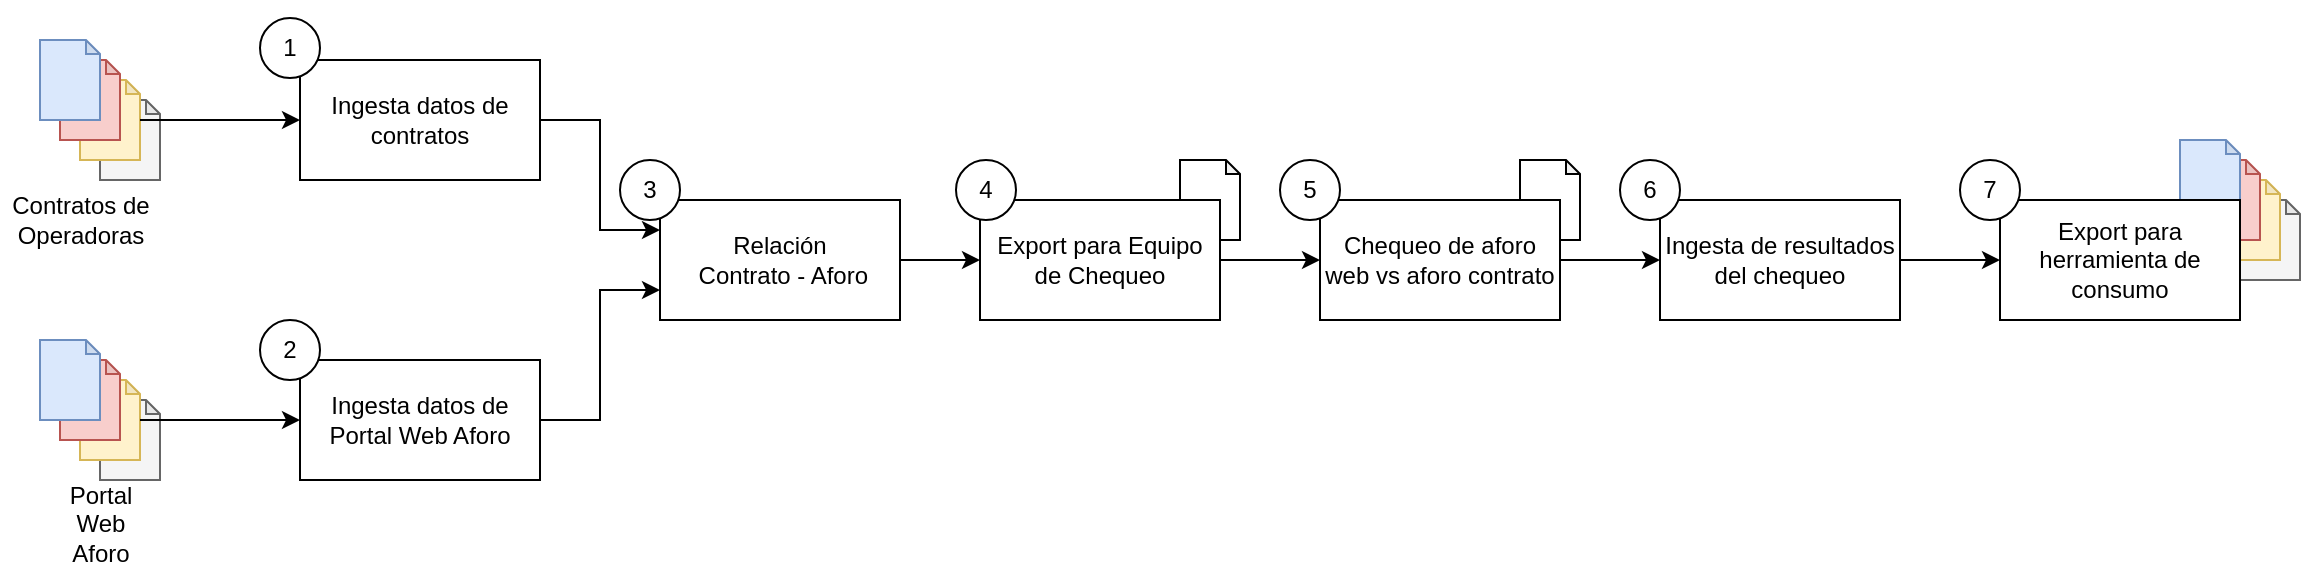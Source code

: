 <mxfile version="13.7.1" type="github">
  <diagram id="ohaQ7qDDl_xORS5_dp5l" name="Page-1">
    <mxGraphModel dx="1038" dy="548" grid="1" gridSize="10" guides="1" tooltips="1" connect="1" arrows="1" fold="1" page="1" pageScale="1" pageWidth="827" pageHeight="1169" math="0" shadow="0">
      <root>
        <mxCell id="0" />
        <mxCell id="1" parent="0" />
        <mxCell id="7UloZuV9Fithq9nVTwPY-65" value="" style="group" vertex="1" connectable="0" parent="1">
          <mxGeometry x="1130" y="170" width="60" height="70" as="geometry" />
        </mxCell>
        <mxCell id="7UloZuV9Fithq9nVTwPY-66" value="" style="shape=note;whiteSpace=wrap;html=1;backgroundOutline=1;darkOpacity=0.05;size=7;fillColor=#f5f5f5;strokeColor=#666666;fontColor=#333333;" vertex="1" parent="7UloZuV9Fithq9nVTwPY-65">
          <mxGeometry x="30" y="30" width="30" height="40" as="geometry" />
        </mxCell>
        <mxCell id="7UloZuV9Fithq9nVTwPY-67" value="" style="shape=note;whiteSpace=wrap;html=1;backgroundOutline=1;darkOpacity=0.05;size=7;fillColor=#fff2cc;strokeColor=#d6b656;" vertex="1" parent="7UloZuV9Fithq9nVTwPY-65">
          <mxGeometry x="20" y="20" width="30" height="40" as="geometry" />
        </mxCell>
        <mxCell id="7UloZuV9Fithq9nVTwPY-68" value="" style="shape=note;whiteSpace=wrap;html=1;backgroundOutline=1;darkOpacity=0.05;size=7;fillColor=#f8cecc;strokeColor=#b85450;" vertex="1" parent="7UloZuV9Fithq9nVTwPY-65">
          <mxGeometry x="10" y="10" width="30" height="40" as="geometry" />
        </mxCell>
        <mxCell id="7UloZuV9Fithq9nVTwPY-69" value="" style="shape=note;whiteSpace=wrap;html=1;backgroundOutline=1;darkOpacity=0.05;size=7;fillColor=#dae8fc;strokeColor=#6c8ebf;" vertex="1" parent="7UloZuV9Fithq9nVTwPY-65">
          <mxGeometry width="30" height="40" as="geometry" />
        </mxCell>
        <mxCell id="7UloZuV9Fithq9nVTwPY-35" value="" style="shape=note;whiteSpace=wrap;html=1;backgroundOutline=1;darkOpacity=0.05;size=7;" vertex="1" parent="1">
          <mxGeometry x="800" y="180" width="30" height="40" as="geometry" />
        </mxCell>
        <mxCell id="7UloZuV9Fithq9nVTwPY-33" value="" style="shape=note;whiteSpace=wrap;html=1;backgroundOutline=1;darkOpacity=0.05;size=7;" vertex="1" parent="1">
          <mxGeometry x="630" y="180" width="30" height="40" as="geometry" />
        </mxCell>
        <mxCell id="7UloZuV9Fithq9nVTwPY-9" value="" style="group" vertex="1" connectable="0" parent="1">
          <mxGeometry x="60" y="120" width="60" height="70" as="geometry" />
        </mxCell>
        <mxCell id="7UloZuV9Fithq9nVTwPY-4" value="" style="shape=note;whiteSpace=wrap;html=1;backgroundOutline=1;darkOpacity=0.05;size=7;fillColor=#f5f5f5;strokeColor=#666666;fontColor=#333333;" vertex="1" parent="7UloZuV9Fithq9nVTwPY-9">
          <mxGeometry x="30" y="30" width="30" height="40" as="geometry" />
        </mxCell>
        <mxCell id="7UloZuV9Fithq9nVTwPY-5" value="" style="shape=note;whiteSpace=wrap;html=1;backgroundOutline=1;darkOpacity=0.05;size=7;fillColor=#fff2cc;strokeColor=#d6b656;" vertex="1" parent="7UloZuV9Fithq9nVTwPY-9">
          <mxGeometry x="20" y="20" width="30" height="40" as="geometry" />
        </mxCell>
        <mxCell id="7UloZuV9Fithq9nVTwPY-6" value="" style="shape=note;whiteSpace=wrap;html=1;backgroundOutline=1;darkOpacity=0.05;size=7;fillColor=#f8cecc;strokeColor=#b85450;" vertex="1" parent="7UloZuV9Fithq9nVTwPY-9">
          <mxGeometry x="10" y="10" width="30" height="40" as="geometry" />
        </mxCell>
        <mxCell id="7UloZuV9Fithq9nVTwPY-7" value="" style="shape=note;whiteSpace=wrap;html=1;backgroundOutline=1;darkOpacity=0.05;size=7;fillColor=#dae8fc;strokeColor=#6c8ebf;" vertex="1" parent="7UloZuV9Fithq9nVTwPY-9">
          <mxGeometry width="30" height="40" as="geometry" />
        </mxCell>
        <mxCell id="7UloZuV9Fithq9nVTwPY-21" value="Portal&lt;br&gt;Web&lt;br&gt;Aforo" style="text;html=1;align=center;verticalAlign=middle;resizable=0;points=[];autosize=1;" vertex="1" parent="1">
          <mxGeometry x="65" y="337" width="50" height="50" as="geometry" />
        </mxCell>
        <mxCell id="7UloZuV9Fithq9nVTwPY-29" style="edgeStyle=orthogonalEdgeStyle;rounded=0;orthogonalLoop=1;jettySize=auto;html=1;exitX=1;exitY=0.5;exitDx=0;exitDy=0;entryX=0;entryY=0.25;entryDx=0;entryDy=0;" edge="1" parent="1" source="7UloZuV9Fithq9nVTwPY-22" target="7UloZuV9Fithq9nVTwPY-24">
          <mxGeometry relative="1" as="geometry" />
        </mxCell>
        <mxCell id="7UloZuV9Fithq9nVTwPY-22" value="Ingesta datos de contratos" style="rounded=0;whiteSpace=wrap;html=1;" vertex="1" parent="1">
          <mxGeometry x="190" y="130" width="120" height="60" as="geometry" />
        </mxCell>
        <mxCell id="7UloZuV9Fithq9nVTwPY-30" style="edgeStyle=orthogonalEdgeStyle;rounded=0;orthogonalLoop=1;jettySize=auto;html=1;exitX=1;exitY=0.5;exitDx=0;exitDy=0;entryX=0;entryY=0.75;entryDx=0;entryDy=0;" edge="1" parent="1" source="7UloZuV9Fithq9nVTwPY-23" target="7UloZuV9Fithq9nVTwPY-24">
          <mxGeometry relative="1" as="geometry" />
        </mxCell>
        <mxCell id="7UloZuV9Fithq9nVTwPY-23" value="Ingesta datos de Portal Web Aforo" style="rounded=0;whiteSpace=wrap;html=1;" vertex="1" parent="1">
          <mxGeometry x="190" y="280" width="120" height="60" as="geometry" />
        </mxCell>
        <mxCell id="7UloZuV9Fithq9nVTwPY-32" style="edgeStyle=orthogonalEdgeStyle;rounded=0;orthogonalLoop=1;jettySize=auto;html=1;exitX=1;exitY=0.5;exitDx=0;exitDy=0;entryX=0;entryY=0.5;entryDx=0;entryDy=0;" edge="1" parent="1" source="7UloZuV9Fithq9nVTwPY-24" target="7UloZuV9Fithq9nVTwPY-31">
          <mxGeometry relative="1" as="geometry" />
        </mxCell>
        <mxCell id="7UloZuV9Fithq9nVTwPY-24" value="Relación&lt;br&gt;&amp;nbsp;Contrato - Aforo" style="rounded=0;whiteSpace=wrap;html=1;" vertex="1" parent="1">
          <mxGeometry x="370" y="200" width="120" height="60" as="geometry" />
        </mxCell>
        <mxCell id="7UloZuV9Fithq9nVTwPY-25" value="Contratos de &lt;br&gt;Operadoras" style="text;html=1;align=center;verticalAlign=middle;resizable=0;points=[];autosize=1;" vertex="1" parent="1">
          <mxGeometry x="40" y="195" width="80" height="30" as="geometry" />
        </mxCell>
        <mxCell id="7UloZuV9Fithq9nVTwPY-41" style="edgeStyle=orthogonalEdgeStyle;rounded=0;orthogonalLoop=1;jettySize=auto;html=1;exitX=1;exitY=0.5;exitDx=0;exitDy=0;entryX=0;entryY=0.5;entryDx=0;entryDy=0;" edge="1" parent="1" source="7UloZuV9Fithq9nVTwPY-31" target="7UloZuV9Fithq9nVTwPY-40">
          <mxGeometry relative="1" as="geometry" />
        </mxCell>
        <mxCell id="7UloZuV9Fithq9nVTwPY-31" value="Export para Equipo de Chequeo" style="rounded=0;whiteSpace=wrap;html=1;" vertex="1" parent="1">
          <mxGeometry x="530" y="200" width="120" height="60" as="geometry" />
        </mxCell>
        <mxCell id="7UloZuV9Fithq9nVTwPY-38" style="edgeStyle=orthogonalEdgeStyle;rounded=0;orthogonalLoop=1;jettySize=auto;html=1;exitX=1;exitY=0.5;exitDx=0;exitDy=0;entryX=0;entryY=0.5;entryDx=0;entryDy=0;" edge="1" parent="1" source="7UloZuV9Fithq9nVTwPY-34" target="7UloZuV9Fithq9nVTwPY-37">
          <mxGeometry relative="1" as="geometry" />
        </mxCell>
        <mxCell id="7UloZuV9Fithq9nVTwPY-34" value="Ingesta de resultados del chequeo" style="rounded=0;whiteSpace=wrap;html=1;" vertex="1" parent="1">
          <mxGeometry x="870" y="200" width="120" height="60" as="geometry" />
        </mxCell>
        <mxCell id="7UloZuV9Fithq9nVTwPY-37" value="Export para herramienta de consumo" style="rounded=0;whiteSpace=wrap;html=1;" vertex="1" parent="1">
          <mxGeometry x="1040" y="200" width="120" height="60" as="geometry" />
        </mxCell>
        <mxCell id="7UloZuV9Fithq9nVTwPY-42" style="edgeStyle=orthogonalEdgeStyle;rounded=0;orthogonalLoop=1;jettySize=auto;html=1;exitX=1;exitY=0.5;exitDx=0;exitDy=0;entryX=0;entryY=0.5;entryDx=0;entryDy=0;" edge="1" parent="1" source="7UloZuV9Fithq9nVTwPY-40" target="7UloZuV9Fithq9nVTwPY-34">
          <mxGeometry relative="1" as="geometry" />
        </mxCell>
        <mxCell id="7UloZuV9Fithq9nVTwPY-40" value="Chequeo de aforo web vs aforo contrato" style="rounded=0;whiteSpace=wrap;html=1;" vertex="1" parent="1">
          <mxGeometry x="700" y="200" width="120" height="60" as="geometry" />
        </mxCell>
        <mxCell id="7UloZuV9Fithq9nVTwPY-53" value="" style="group" vertex="1" connectable="0" parent="1">
          <mxGeometry x="60" y="270" width="60" height="70" as="geometry" />
        </mxCell>
        <mxCell id="7UloZuV9Fithq9nVTwPY-54" value="" style="shape=note;whiteSpace=wrap;html=1;backgroundOutline=1;darkOpacity=0.05;size=7;fillColor=#f5f5f5;strokeColor=#666666;fontColor=#333333;" vertex="1" parent="7UloZuV9Fithq9nVTwPY-53">
          <mxGeometry x="30" y="30" width="30" height="40" as="geometry" />
        </mxCell>
        <mxCell id="7UloZuV9Fithq9nVTwPY-55" value="" style="shape=note;whiteSpace=wrap;html=1;backgroundOutline=1;darkOpacity=0.05;size=7;fillColor=#fff2cc;strokeColor=#d6b656;" vertex="1" parent="7UloZuV9Fithq9nVTwPY-53">
          <mxGeometry x="20" y="20" width="30" height="40" as="geometry" />
        </mxCell>
        <mxCell id="7UloZuV9Fithq9nVTwPY-56" value="" style="shape=note;whiteSpace=wrap;html=1;backgroundOutline=1;darkOpacity=0.05;size=7;fillColor=#f8cecc;strokeColor=#b85450;" vertex="1" parent="7UloZuV9Fithq9nVTwPY-53">
          <mxGeometry x="10" y="10" width="30" height="40" as="geometry" />
        </mxCell>
        <mxCell id="7UloZuV9Fithq9nVTwPY-57" value="" style="shape=note;whiteSpace=wrap;html=1;backgroundOutline=1;darkOpacity=0.05;size=7;fillColor=#dae8fc;strokeColor=#6c8ebf;" vertex="1" parent="7UloZuV9Fithq9nVTwPY-53">
          <mxGeometry width="30" height="40" as="geometry" />
        </mxCell>
        <mxCell id="7UloZuV9Fithq9nVTwPY-59" value="" style="edgeStyle=orthogonalEdgeStyle;rounded=0;orthogonalLoop=1;jettySize=auto;html=1;" edge="1" parent="1" source="7UloZuV9Fithq9nVTwPY-55" target="7UloZuV9Fithq9nVTwPY-23">
          <mxGeometry relative="1" as="geometry" />
        </mxCell>
        <mxCell id="7UloZuV9Fithq9nVTwPY-60" value="" style="edgeStyle=orthogonalEdgeStyle;rounded=0;orthogonalLoop=1;jettySize=auto;html=1;" edge="1" parent="1" source="7UloZuV9Fithq9nVTwPY-5" target="7UloZuV9Fithq9nVTwPY-22">
          <mxGeometry relative="1" as="geometry" />
        </mxCell>
        <mxCell id="7UloZuV9Fithq9nVTwPY-61" value="" style="shape=image;html=1;verticalAlign=top;verticalLabelPosition=bottom;labelBackgroundColor=#ffffff;imageAspect=0;aspect=fixed;image=https://cdn3.iconfinder.com/data/icons/signs-symbols-5/126/slice325-128.png" vertex="1" parent="1">
          <mxGeometry x="290" y="100" width="48" height="48" as="geometry" />
        </mxCell>
        <mxCell id="7UloZuV9Fithq9nVTwPY-62" value="" style="shape=image;html=1;verticalAlign=top;verticalLabelPosition=bottom;labelBackgroundColor=#ffffff;imageAspect=0;aspect=fixed;image=https://cdn3.iconfinder.com/data/icons/signs-symbols-5/126/slice325-128.png" vertex="1" parent="1">
          <mxGeometry x="290" y="250" width="48" height="48" as="geometry" />
        </mxCell>
        <mxCell id="7UloZuV9Fithq9nVTwPY-63" value="" style="shape=image;html=1;verticalAlign=top;verticalLabelPosition=bottom;labelBackgroundColor=#ffffff;imageAspect=0;aspect=fixed;image=https://cdn3.iconfinder.com/data/icons/signs-symbols-5/126/slice325-128.png" vertex="1" parent="1">
          <mxGeometry x="470" y="175" width="48" height="48" as="geometry" />
        </mxCell>
        <mxCell id="7UloZuV9Fithq9nVTwPY-74" value="1" style="ellipse;whiteSpace=wrap;html=1;aspect=fixed;labelBackgroundColor=none;" vertex="1" parent="1">
          <mxGeometry x="170" y="109" width="30" height="30" as="geometry" />
        </mxCell>
        <mxCell id="7UloZuV9Fithq9nVTwPY-75" value="2" style="ellipse;whiteSpace=wrap;html=1;aspect=fixed;labelBackgroundColor=none;" vertex="1" parent="1">
          <mxGeometry x="170" y="260" width="30" height="30" as="geometry" />
        </mxCell>
        <mxCell id="7UloZuV9Fithq9nVTwPY-76" value="3" style="ellipse;whiteSpace=wrap;html=1;aspect=fixed;labelBackgroundColor=none;" vertex="1" parent="1">
          <mxGeometry x="350" y="180" width="30" height="30" as="geometry" />
        </mxCell>
        <mxCell id="7UloZuV9Fithq9nVTwPY-77" value="4" style="ellipse;whiteSpace=wrap;html=1;aspect=fixed;labelBackgroundColor=none;" vertex="1" parent="1">
          <mxGeometry x="518" y="180" width="30" height="30" as="geometry" />
        </mxCell>
        <mxCell id="7UloZuV9Fithq9nVTwPY-78" value="5" style="ellipse;whiteSpace=wrap;html=1;aspect=fixed;labelBackgroundColor=none;" vertex="1" parent="1">
          <mxGeometry x="680" y="180" width="30" height="30" as="geometry" />
        </mxCell>
        <mxCell id="7UloZuV9Fithq9nVTwPY-79" value="6" style="ellipse;whiteSpace=wrap;html=1;aspect=fixed;labelBackgroundColor=none;" vertex="1" parent="1">
          <mxGeometry x="850" y="180" width="30" height="30" as="geometry" />
        </mxCell>
        <mxCell id="7UloZuV9Fithq9nVTwPY-80" value="7" style="ellipse;whiteSpace=wrap;html=1;aspect=fixed;labelBackgroundColor=none;" vertex="1" parent="1">
          <mxGeometry x="1020" y="180" width="30" height="30" as="geometry" />
        </mxCell>
      </root>
    </mxGraphModel>
  </diagram>
</mxfile>
